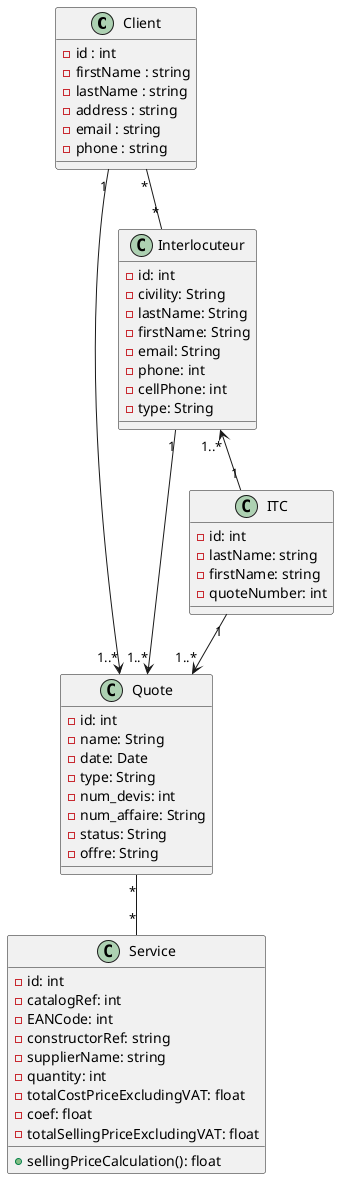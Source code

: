 @startuml NewIsco


class Client {
    - id : int
    - firstName : string
    - lastName : string
    - address : string
    - email : string
    - phone : string
}

class Quote {
    -id: int
    -name: String
    -date: Date
    -type: String
    -num_devis: int
    -num_affaire: String
    -status: String 
    -offre: String
}

class Service {
    -id: int
    -catalogRef: int
    -EANCode: int
    -constructorRef: string
    -supplierName: string
    -quantity: int
    -totalCostPriceExcludingVAT: float
    -coef: float 
    -totalSellingPriceExcludingVAT: float
    +sellingPriceCalculation(): float
}

class ITC {
    -id: int
    -lastName: string
    -firstName: string
    -quoteNumber: int
}

class Interlocuteur {
    -id: int
    -civility: String
    -lastName: String
    -firstName: String
    -email: String
    -phone: int
    -cellPhone: int
    -type: String
}

Client "1" --> "1..*" Quote
Client "*" -- "*" Interlocuteur
Interlocuteur "1" --> "1..*" Quote
Quote "*" -- "*" Service
ITC "1" --> "1..*" Quote
Interlocuteur "1..*" <-- "1" ITC

@enduml